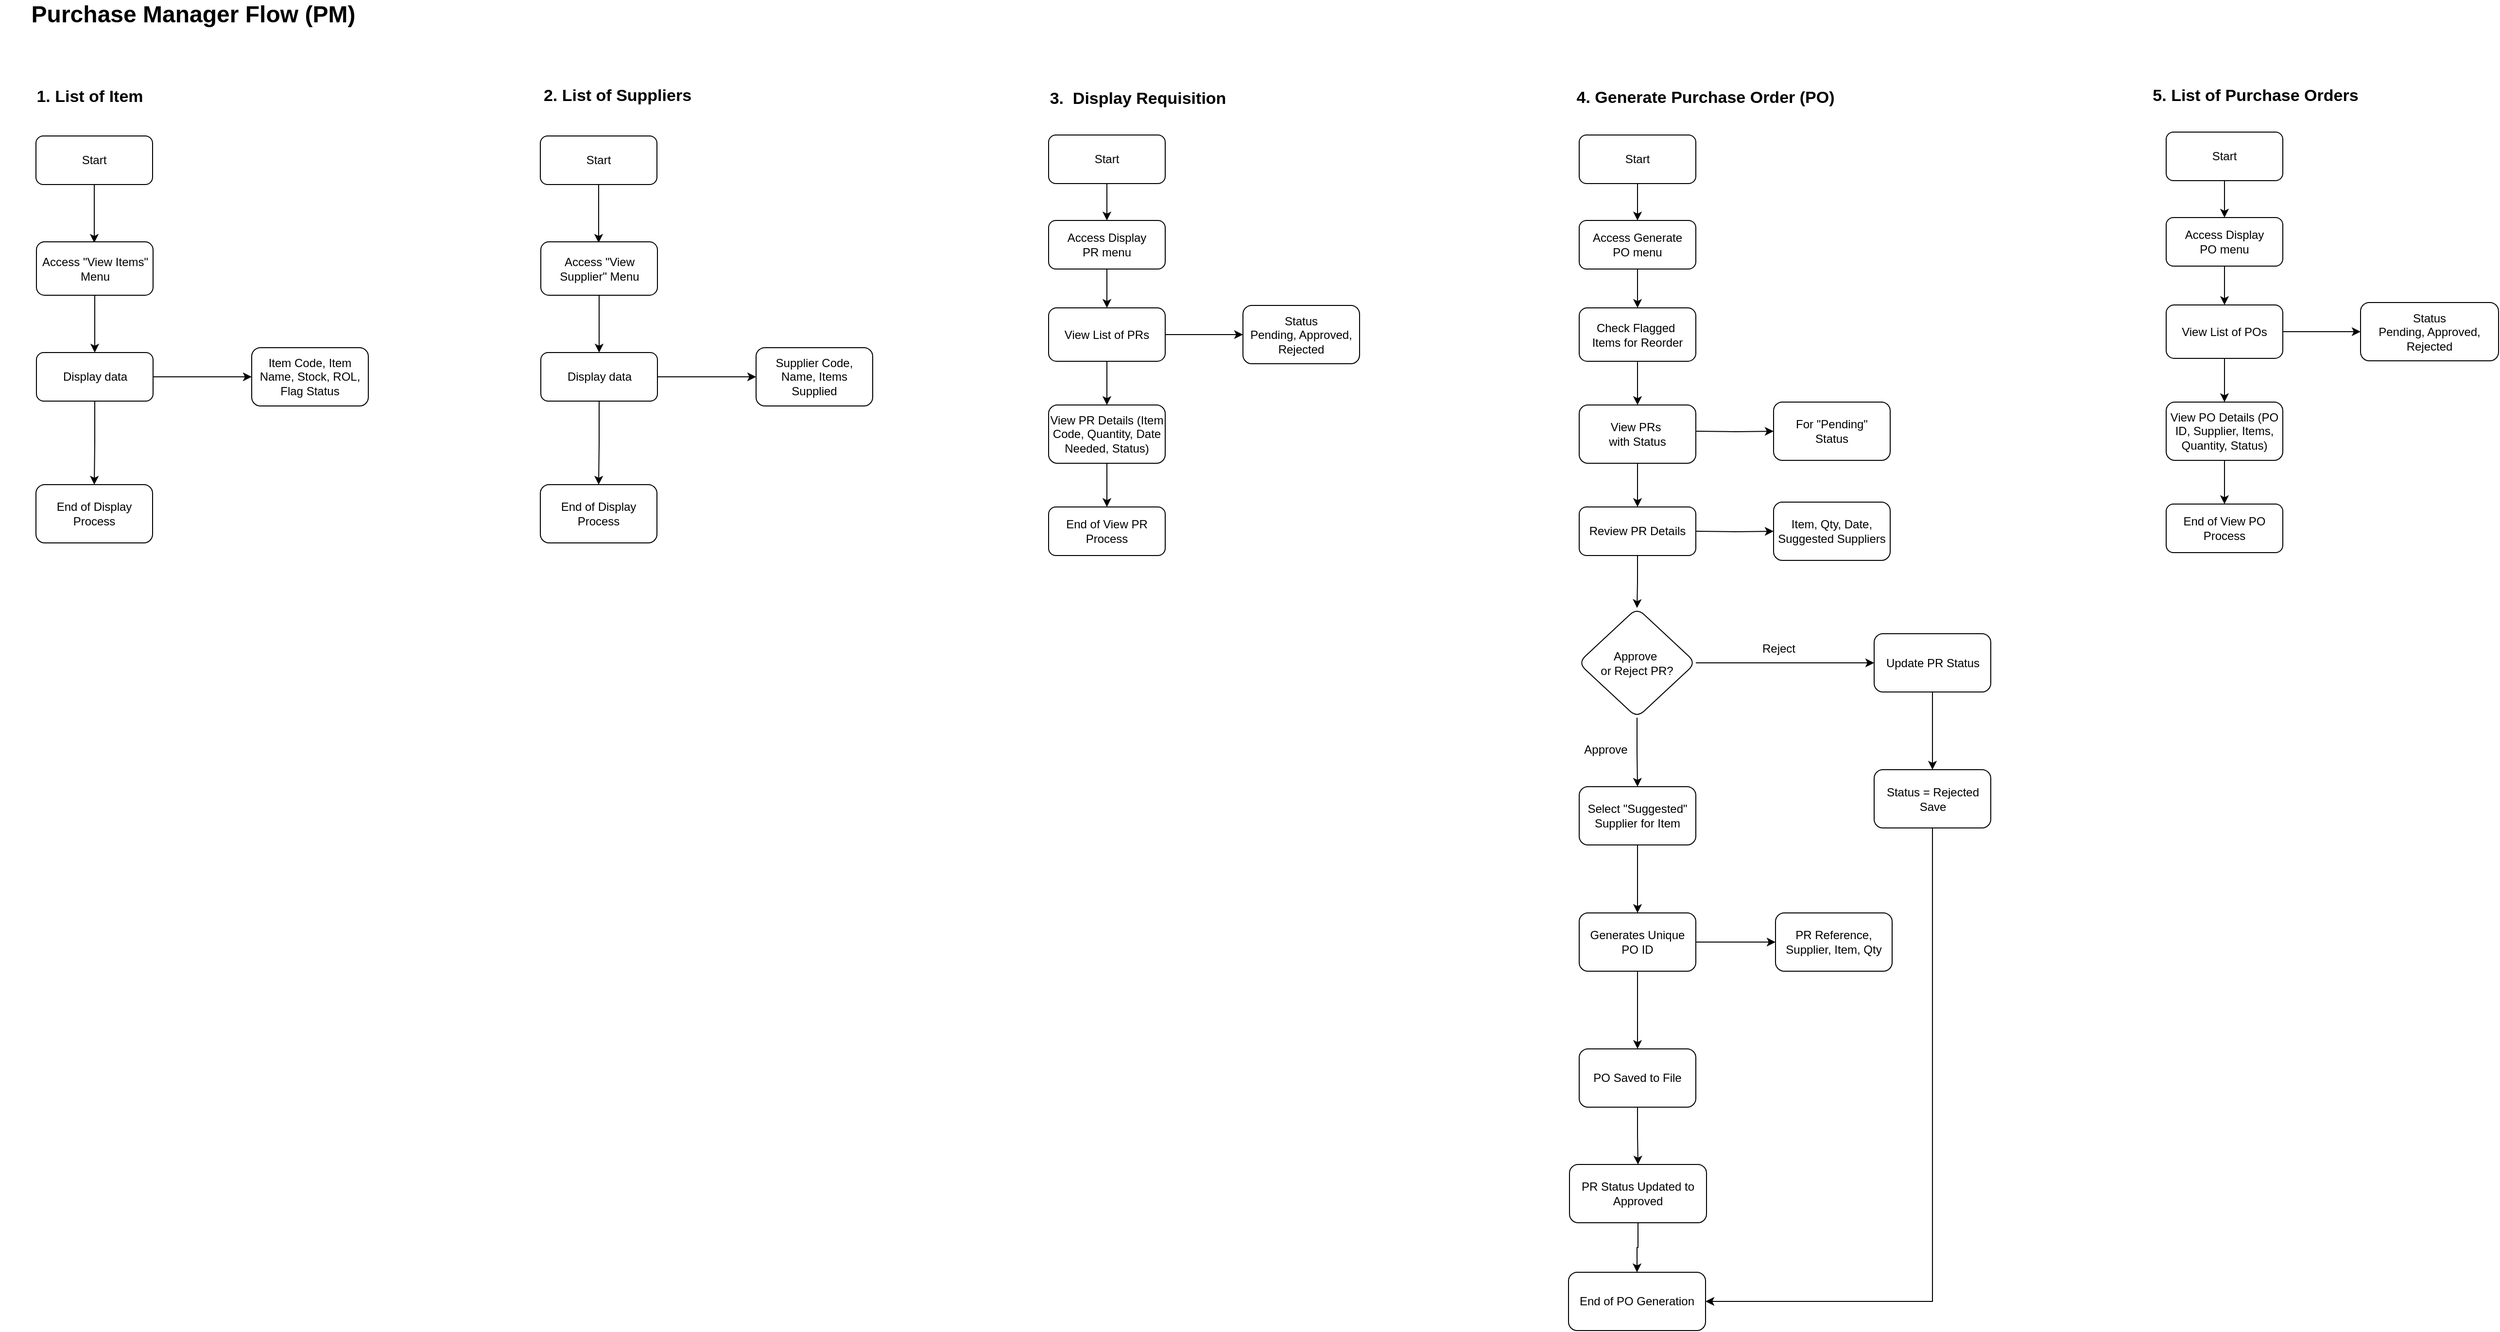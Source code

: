 <mxfile version="26.2.12">
  <diagram id="C5RBs43oDa-KdzZeNtuy" name="Page-1">
    <mxGraphModel dx="5220" dy="2810" grid="1" gridSize="10" guides="1" tooltips="1" connect="1" arrows="1" fold="1" page="1" pageScale="1" pageWidth="827" pageHeight="1169" math="0" shadow="0">
      <root>
        <mxCell id="WIyWlLk6GJQsqaUBKTNV-0" />
        <mxCell id="WIyWlLk6GJQsqaUBKTNV-1" parent="WIyWlLk6GJQsqaUBKTNV-0" />
        <mxCell id="x_ATvIhpHw68w2vjda5t-119" value="Purchase Manager Flow (PM)" style="text;html=1;align=center;verticalAlign=middle;whiteSpace=wrap;rounded=0;fontSize=24;fontStyle=1" vertex="1" parent="WIyWlLk6GJQsqaUBKTNV-1">
          <mxGeometry x="56" y="50" width="374" height="30" as="geometry" />
        </mxCell>
        <mxCell id="x_ATvIhpHw68w2vjda5t-120" value="1. List of Item" style="text;html=1;align=center;verticalAlign=middle;whiteSpace=wrap;rounded=0;fontSize=17;fontStyle=1" vertex="1" parent="WIyWlLk6GJQsqaUBKTNV-1">
          <mxGeometry x="44" y="135" width="185" height="30" as="geometry" />
        </mxCell>
        <mxCell id="x_ATvIhpHw68w2vjda5t-121" value="" style="edgeStyle=orthogonalEdgeStyle;rounded=0;orthogonalLoop=1;jettySize=auto;html=1;" edge="1" parent="WIyWlLk6GJQsqaUBKTNV-1" source="x_ATvIhpHw68w2vjda5t-122">
          <mxGeometry relative="1" as="geometry">
            <mxPoint x="141.0" y="300.0" as="targetPoint" />
          </mxGeometry>
        </mxCell>
        <mxCell id="x_ATvIhpHw68w2vjda5t-122" value="Start" style="rounded=1;whiteSpace=wrap;html=1;" vertex="1" parent="WIyWlLk6GJQsqaUBKTNV-1">
          <mxGeometry x="81" y="190" width="120" height="50" as="geometry" />
        </mxCell>
        <mxCell id="x_ATvIhpHw68w2vjda5t-126" value="" style="edgeStyle=orthogonalEdgeStyle;rounded=0;orthogonalLoop=1;jettySize=auto;html=1;" edge="1" parent="WIyWlLk6GJQsqaUBKTNV-1" source="x_ATvIhpHw68w2vjda5t-127" target="x_ATvIhpHw68w2vjda5t-141">
          <mxGeometry relative="1" as="geometry">
            <mxPoint x="141.5" y="454" as="targetPoint" />
          </mxGeometry>
        </mxCell>
        <mxCell id="x_ATvIhpHw68w2vjda5t-127" value="Access &quot;View Items&quot; Menu" style="whiteSpace=wrap;html=1;rounded=1;" vertex="1" parent="WIyWlLk6GJQsqaUBKTNV-1">
          <mxGeometry x="81.5" y="299" width="120" height="55" as="geometry" />
        </mxCell>
        <mxCell id="x_ATvIhpHw68w2vjda5t-140" value="" style="edgeStyle=orthogonalEdgeStyle;rounded=0;orthogonalLoop=1;jettySize=auto;html=1;" edge="1" parent="WIyWlLk6GJQsqaUBKTNV-1" source="x_ATvIhpHw68w2vjda5t-141" target="x_ATvIhpHw68w2vjda5t-142">
          <mxGeometry relative="1" as="geometry" />
        </mxCell>
        <mxCell id="x_ATvIhpHw68w2vjda5t-239" value="" style="edgeStyle=orthogonalEdgeStyle;rounded=0;orthogonalLoop=1;jettySize=auto;html=1;" edge="1" parent="WIyWlLk6GJQsqaUBKTNV-1" source="x_ATvIhpHw68w2vjda5t-141" target="x_ATvIhpHw68w2vjda5t-238">
          <mxGeometry relative="1" as="geometry" />
        </mxCell>
        <mxCell id="x_ATvIhpHw68w2vjda5t-141" value="Display data" style="whiteSpace=wrap;html=1;rounded=1;" vertex="1" parent="WIyWlLk6GJQsqaUBKTNV-1">
          <mxGeometry x="81.5" y="413" width="120" height="50" as="geometry" />
        </mxCell>
        <mxCell id="x_ATvIhpHw68w2vjda5t-142" value="End of Display Process" style="whiteSpace=wrap;html=1;rounded=1;" vertex="1" parent="WIyWlLk6GJQsqaUBKTNV-1">
          <mxGeometry x="81" y="549" width="120" height="60" as="geometry" />
        </mxCell>
        <mxCell id="x_ATvIhpHw68w2vjda5t-143" value="2. List of Suppliers" style="text;html=1;align=center;verticalAlign=middle;whiteSpace=wrap;rounded=0;fontSize=17;fontStyle=1" vertex="1" parent="WIyWlLk6GJQsqaUBKTNV-1">
          <mxGeometry x="587" y="134" width="185" height="30" as="geometry" />
        </mxCell>
        <mxCell id="x_ATvIhpHw68w2vjda5t-191" value="4. Generate Purchase Order (PO)" style="text;html=1;align=center;verticalAlign=middle;whiteSpace=wrap;rounded=0;fontSize=17;fontStyle=1" vertex="1" parent="WIyWlLk6GJQsqaUBKTNV-1">
          <mxGeometry x="1644" y="136" width="310" height="30" as="geometry" />
        </mxCell>
        <mxCell id="x_ATvIhpHw68w2vjda5t-192" value="" style="edgeStyle=orthogonalEdgeStyle;rounded=0;orthogonalLoop=1;jettySize=auto;html=1;" edge="1" parent="WIyWlLk6GJQsqaUBKTNV-1" source="x_ATvIhpHw68w2vjda5t-193" target="x_ATvIhpHw68w2vjda5t-195">
          <mxGeometry relative="1" as="geometry" />
        </mxCell>
        <mxCell id="x_ATvIhpHw68w2vjda5t-193" value="Start" style="rounded=1;whiteSpace=wrap;html=1;" vertex="1" parent="WIyWlLk6GJQsqaUBKTNV-1">
          <mxGeometry x="1669" y="189" width="120" height="50" as="geometry" />
        </mxCell>
        <mxCell id="x_ATvIhpHw68w2vjda5t-194" value="" style="edgeStyle=orthogonalEdgeStyle;rounded=0;orthogonalLoop=1;jettySize=auto;html=1;" edge="1" parent="WIyWlLk6GJQsqaUBKTNV-1" source="x_ATvIhpHw68w2vjda5t-195" target="x_ATvIhpHw68w2vjda5t-197">
          <mxGeometry relative="1" as="geometry" />
        </mxCell>
        <mxCell id="x_ATvIhpHw68w2vjda5t-195" value="Access Generate PO&lt;span style=&quot;background-color: transparent;&quot;&gt;&amp;nbsp;m&lt;/span&gt;&lt;span style=&quot;background-color: transparent;&quot;&gt;enu&lt;/span&gt;" style="whiteSpace=wrap;html=1;rounded=1;" vertex="1" parent="WIyWlLk6GJQsqaUBKTNV-1">
          <mxGeometry x="1669" y="277" width="120" height="50" as="geometry" />
        </mxCell>
        <mxCell id="x_ATvIhpHw68w2vjda5t-196" value="" style="edgeStyle=orthogonalEdgeStyle;rounded=0;orthogonalLoop=1;jettySize=auto;html=1;" edge="1" parent="WIyWlLk6GJQsqaUBKTNV-1" source="x_ATvIhpHw68w2vjda5t-197" target="x_ATvIhpHw68w2vjda5t-199">
          <mxGeometry relative="1" as="geometry" />
        </mxCell>
        <mxCell id="x_ATvIhpHw68w2vjda5t-197" value="Check Flagged&amp;nbsp;&lt;div&gt;Items for Reorder&lt;/div&gt;" style="whiteSpace=wrap;html=1;rounded=1;" vertex="1" parent="WIyWlLk6GJQsqaUBKTNV-1">
          <mxGeometry x="1669" y="367" width="120" height="55" as="geometry" />
        </mxCell>
        <mxCell id="x_ATvIhpHw68w2vjda5t-198" value="" style="edgeStyle=orthogonalEdgeStyle;rounded=0;orthogonalLoop=1;jettySize=auto;html=1;" edge="1" parent="WIyWlLk6GJQsqaUBKTNV-1" source="x_ATvIhpHw68w2vjda5t-199" target="x_ATvIhpHw68w2vjda5t-202">
          <mxGeometry relative="1" as="geometry" />
        </mxCell>
        <mxCell id="x_ATvIhpHw68w2vjda5t-199" value="View PRs&amp;nbsp;&lt;div&gt;with Status&lt;br&gt;&lt;/div&gt;" style="whiteSpace=wrap;html=1;rounded=1;" vertex="1" parent="WIyWlLk6GJQsqaUBKTNV-1">
          <mxGeometry x="1669" y="467" width="120" height="60" as="geometry" />
        </mxCell>
        <mxCell id="x_ATvIhpHw68w2vjda5t-278" value="" style="edgeStyle=orthogonalEdgeStyle;rounded=0;orthogonalLoop=1;jettySize=auto;html=1;" edge="1" parent="WIyWlLk6GJQsqaUBKTNV-1" source="x_ATvIhpHw68w2vjda5t-202" target="x_ATvIhpHw68w2vjda5t-277">
          <mxGeometry relative="1" as="geometry" />
        </mxCell>
        <mxCell id="x_ATvIhpHw68w2vjda5t-202" value="Review PR Details" style="whiteSpace=wrap;html=1;rounded=1;" vertex="1" parent="WIyWlLk6GJQsqaUBKTNV-1">
          <mxGeometry x="1669" y="572" width="120" height="50" as="geometry" />
        </mxCell>
        <mxCell id="x_ATvIhpHw68w2vjda5t-226" value="5. List of Purchase Orders" style="text;html=1;align=center;verticalAlign=middle;whiteSpace=wrap;rounded=0;fontSize=17;fontStyle=1" vertex="1" parent="WIyWlLk6GJQsqaUBKTNV-1">
          <mxGeometry x="2210" y="134" width="310" height="30" as="geometry" />
        </mxCell>
        <mxCell id="x_ATvIhpHw68w2vjda5t-227" value="" style="edgeStyle=orthogonalEdgeStyle;rounded=0;orthogonalLoop=1;jettySize=auto;html=1;" edge="1" parent="WIyWlLk6GJQsqaUBKTNV-1" source="x_ATvIhpHw68w2vjda5t-228" target="x_ATvIhpHw68w2vjda5t-230">
          <mxGeometry relative="1" as="geometry" />
        </mxCell>
        <mxCell id="x_ATvIhpHw68w2vjda5t-228" value="Start" style="rounded=1;whiteSpace=wrap;html=1;" vertex="1" parent="WIyWlLk6GJQsqaUBKTNV-1">
          <mxGeometry x="2273" y="186" width="120" height="50" as="geometry" />
        </mxCell>
        <mxCell id="x_ATvIhpHw68w2vjda5t-229" value="" style="edgeStyle=orthogonalEdgeStyle;rounded=0;orthogonalLoop=1;jettySize=auto;html=1;" edge="1" parent="WIyWlLk6GJQsqaUBKTNV-1" source="x_ATvIhpHw68w2vjda5t-230" target="x_ATvIhpHw68w2vjda5t-233">
          <mxGeometry relative="1" as="geometry" />
        </mxCell>
        <mxCell id="x_ATvIhpHw68w2vjda5t-230" value="Access Display PO&lt;span style=&quot;background-color: transparent;&quot;&gt;&amp;nbsp;m&lt;/span&gt;&lt;span style=&quot;background-color: transparent;&quot;&gt;enu&lt;/span&gt;" style="whiteSpace=wrap;html=1;rounded=1;" vertex="1" parent="WIyWlLk6GJQsqaUBKTNV-1">
          <mxGeometry x="2273" y="274" width="120" height="50" as="geometry" />
        </mxCell>
        <mxCell id="x_ATvIhpHw68w2vjda5t-231" value="" style="edgeStyle=orthogonalEdgeStyle;rounded=0;orthogonalLoop=1;jettySize=auto;html=1;" edge="1" parent="WIyWlLk6GJQsqaUBKTNV-1" source="x_ATvIhpHw68w2vjda5t-233" target="x_ATvIhpHw68w2vjda5t-235">
          <mxGeometry relative="1" as="geometry" />
        </mxCell>
        <mxCell id="x_ATvIhpHw68w2vjda5t-232" value="" style="edgeStyle=orthogonalEdgeStyle;rounded=0;orthogonalLoop=1;jettySize=auto;html=1;" edge="1" parent="WIyWlLk6GJQsqaUBKTNV-1" source="x_ATvIhpHw68w2vjda5t-233" target="x_ATvIhpHw68w2vjda5t-237">
          <mxGeometry relative="1" as="geometry" />
        </mxCell>
        <mxCell id="x_ATvIhpHw68w2vjda5t-233" value="View List of POs" style="whiteSpace=wrap;html=1;rounded=1;" vertex="1" parent="WIyWlLk6GJQsqaUBKTNV-1">
          <mxGeometry x="2273" y="364" width="120" height="55" as="geometry" />
        </mxCell>
        <mxCell id="x_ATvIhpHw68w2vjda5t-234" value="" style="edgeStyle=orthogonalEdgeStyle;rounded=0;orthogonalLoop=1;jettySize=auto;html=1;" edge="1" parent="WIyWlLk6GJQsqaUBKTNV-1" source="x_ATvIhpHw68w2vjda5t-235" target="x_ATvIhpHw68w2vjda5t-236">
          <mxGeometry relative="1" as="geometry" />
        </mxCell>
        <mxCell id="x_ATvIhpHw68w2vjda5t-235" value="View PO Details (PO ID, Supplier, Items, Quantity, Status)" style="whiteSpace=wrap;html=1;rounded=1;" vertex="1" parent="WIyWlLk6GJQsqaUBKTNV-1">
          <mxGeometry x="2273" y="464" width="120" height="60" as="geometry" />
        </mxCell>
        <mxCell id="x_ATvIhpHw68w2vjda5t-236" value="End of View PO Process" style="whiteSpace=wrap;html=1;rounded=1;" vertex="1" parent="WIyWlLk6GJQsqaUBKTNV-1">
          <mxGeometry x="2273" y="569" width="120" height="50" as="geometry" />
        </mxCell>
        <mxCell id="x_ATvIhpHw68w2vjda5t-237" value="Status&lt;div&gt;Pending, Approved, Rejected&lt;br&gt;&lt;/div&gt;" style="whiteSpace=wrap;html=1;rounded=1;" vertex="1" parent="WIyWlLk6GJQsqaUBKTNV-1">
          <mxGeometry x="2473" y="361.5" width="142" height="60" as="geometry" />
        </mxCell>
        <mxCell id="x_ATvIhpHw68w2vjda5t-238" value="Item Code, Item Name, Stock, ROL, Flag Status" style="whiteSpace=wrap;html=1;rounded=1;" vertex="1" parent="WIyWlLk6GJQsqaUBKTNV-1">
          <mxGeometry x="303" y="408" width="120" height="60" as="geometry" />
        </mxCell>
        <mxCell id="x_ATvIhpHw68w2vjda5t-240" value="" style="edgeStyle=orthogonalEdgeStyle;rounded=0;orthogonalLoop=1;jettySize=auto;html=1;" edge="1" parent="WIyWlLk6GJQsqaUBKTNV-1" source="x_ATvIhpHw68w2vjda5t-241">
          <mxGeometry relative="1" as="geometry">
            <mxPoint x="660.0" y="300.0" as="targetPoint" />
          </mxGeometry>
        </mxCell>
        <mxCell id="x_ATvIhpHw68w2vjda5t-241" value="Start" style="rounded=1;whiteSpace=wrap;html=1;" vertex="1" parent="WIyWlLk6GJQsqaUBKTNV-1">
          <mxGeometry x="600" y="190" width="120" height="50" as="geometry" />
        </mxCell>
        <mxCell id="x_ATvIhpHw68w2vjda5t-242" value="" style="edgeStyle=orthogonalEdgeStyle;rounded=0;orthogonalLoop=1;jettySize=auto;html=1;" edge="1" parent="WIyWlLk6GJQsqaUBKTNV-1" source="x_ATvIhpHw68w2vjda5t-243" target="x_ATvIhpHw68w2vjda5t-246">
          <mxGeometry relative="1" as="geometry">
            <mxPoint x="660.5" y="454" as="targetPoint" />
          </mxGeometry>
        </mxCell>
        <mxCell id="x_ATvIhpHw68w2vjda5t-243" value="Access &quot;View Supplier&quot; Menu" style="whiteSpace=wrap;html=1;rounded=1;" vertex="1" parent="WIyWlLk6GJQsqaUBKTNV-1">
          <mxGeometry x="600.5" y="299" width="120" height="55" as="geometry" />
        </mxCell>
        <mxCell id="x_ATvIhpHw68w2vjda5t-244" value="" style="edgeStyle=orthogonalEdgeStyle;rounded=0;orthogonalLoop=1;jettySize=auto;html=1;" edge="1" parent="WIyWlLk6GJQsqaUBKTNV-1" source="x_ATvIhpHw68w2vjda5t-246" target="x_ATvIhpHw68w2vjda5t-247">
          <mxGeometry relative="1" as="geometry" />
        </mxCell>
        <mxCell id="x_ATvIhpHw68w2vjda5t-245" value="" style="edgeStyle=orthogonalEdgeStyle;rounded=0;orthogonalLoop=1;jettySize=auto;html=1;" edge="1" parent="WIyWlLk6GJQsqaUBKTNV-1" source="x_ATvIhpHw68w2vjda5t-246" target="x_ATvIhpHw68w2vjda5t-248">
          <mxGeometry relative="1" as="geometry" />
        </mxCell>
        <mxCell id="x_ATvIhpHw68w2vjda5t-246" value="Display data" style="whiteSpace=wrap;html=1;rounded=1;" vertex="1" parent="WIyWlLk6GJQsqaUBKTNV-1">
          <mxGeometry x="600.5" y="413" width="120" height="50" as="geometry" />
        </mxCell>
        <mxCell id="x_ATvIhpHw68w2vjda5t-247" value="End of Display Process" style="whiteSpace=wrap;html=1;rounded=1;" vertex="1" parent="WIyWlLk6GJQsqaUBKTNV-1">
          <mxGeometry x="600" y="549" width="120" height="60" as="geometry" />
        </mxCell>
        <mxCell id="x_ATvIhpHw68w2vjda5t-248" value="Supplier Code, Name, Items Supplied" style="whiteSpace=wrap;html=1;rounded=1;" vertex="1" parent="WIyWlLk6GJQsqaUBKTNV-1">
          <mxGeometry x="822" y="408" width="120" height="60" as="geometry" />
        </mxCell>
        <mxCell id="x_ATvIhpHw68w2vjda5t-261" value="3.&amp;nbsp; Display Requisition" style="text;html=1;align=center;verticalAlign=middle;whiteSpace=wrap;rounded=0;fontSize=17;fontStyle=1" vertex="1" parent="WIyWlLk6GJQsqaUBKTNV-1">
          <mxGeometry x="1060" y="137" width="310" height="30" as="geometry" />
        </mxCell>
        <mxCell id="x_ATvIhpHw68w2vjda5t-262" value="" style="edgeStyle=orthogonalEdgeStyle;rounded=0;orthogonalLoop=1;jettySize=auto;html=1;" edge="1" parent="WIyWlLk6GJQsqaUBKTNV-1" source="x_ATvIhpHw68w2vjda5t-263" target="x_ATvIhpHw68w2vjda5t-265">
          <mxGeometry relative="1" as="geometry" />
        </mxCell>
        <mxCell id="x_ATvIhpHw68w2vjda5t-263" value="Start" style="rounded=1;whiteSpace=wrap;html=1;" vertex="1" parent="WIyWlLk6GJQsqaUBKTNV-1">
          <mxGeometry x="1123" y="189" width="120" height="50" as="geometry" />
        </mxCell>
        <mxCell id="x_ATvIhpHw68w2vjda5t-264" value="" style="edgeStyle=orthogonalEdgeStyle;rounded=0;orthogonalLoop=1;jettySize=auto;html=1;" edge="1" parent="WIyWlLk6GJQsqaUBKTNV-1" source="x_ATvIhpHw68w2vjda5t-265" target="x_ATvIhpHw68w2vjda5t-268">
          <mxGeometry relative="1" as="geometry" />
        </mxCell>
        <mxCell id="x_ATvIhpHw68w2vjda5t-265" value="Access Display PR&lt;span style=&quot;background-color: transparent;&quot;&gt;&amp;nbsp;m&lt;/span&gt;&lt;span style=&quot;background-color: transparent;&quot;&gt;enu&lt;/span&gt;" style="whiteSpace=wrap;html=1;rounded=1;" vertex="1" parent="WIyWlLk6GJQsqaUBKTNV-1">
          <mxGeometry x="1123" y="277" width="120" height="50" as="geometry" />
        </mxCell>
        <mxCell id="x_ATvIhpHw68w2vjda5t-266" value="" style="edgeStyle=orthogonalEdgeStyle;rounded=0;orthogonalLoop=1;jettySize=auto;html=1;" edge="1" parent="WIyWlLk6GJQsqaUBKTNV-1" source="x_ATvIhpHw68w2vjda5t-268" target="x_ATvIhpHw68w2vjda5t-270">
          <mxGeometry relative="1" as="geometry" />
        </mxCell>
        <mxCell id="x_ATvIhpHw68w2vjda5t-267" value="" style="edgeStyle=orthogonalEdgeStyle;rounded=0;orthogonalLoop=1;jettySize=auto;html=1;" edge="1" parent="WIyWlLk6GJQsqaUBKTNV-1" source="x_ATvIhpHw68w2vjda5t-268" target="x_ATvIhpHw68w2vjda5t-272">
          <mxGeometry relative="1" as="geometry" />
        </mxCell>
        <mxCell id="x_ATvIhpHw68w2vjda5t-268" value="View List of PRs" style="whiteSpace=wrap;html=1;rounded=1;" vertex="1" parent="WIyWlLk6GJQsqaUBKTNV-1">
          <mxGeometry x="1123" y="367" width="120" height="55" as="geometry" />
        </mxCell>
        <mxCell id="x_ATvIhpHw68w2vjda5t-269" value="" style="edgeStyle=orthogonalEdgeStyle;rounded=0;orthogonalLoop=1;jettySize=auto;html=1;" edge="1" parent="WIyWlLk6GJQsqaUBKTNV-1" source="x_ATvIhpHw68w2vjda5t-270" target="x_ATvIhpHw68w2vjda5t-271">
          <mxGeometry relative="1" as="geometry" />
        </mxCell>
        <mxCell id="x_ATvIhpHw68w2vjda5t-270" value="View PR Details (Item Code, Quantity, Date Needed, Status)" style="whiteSpace=wrap;html=1;rounded=1;" vertex="1" parent="WIyWlLk6GJQsqaUBKTNV-1">
          <mxGeometry x="1123" y="467" width="120" height="60" as="geometry" />
        </mxCell>
        <mxCell id="x_ATvIhpHw68w2vjda5t-271" value="End of View PR Process" style="whiteSpace=wrap;html=1;rounded=1;" vertex="1" parent="WIyWlLk6GJQsqaUBKTNV-1">
          <mxGeometry x="1123" y="572" width="120" height="50" as="geometry" />
        </mxCell>
        <mxCell id="x_ATvIhpHw68w2vjda5t-272" value="Status&lt;div&gt;Pending, Approved, Rejected&lt;br&gt;&lt;/div&gt;" style="whiteSpace=wrap;html=1;rounded=1;" vertex="1" parent="WIyWlLk6GJQsqaUBKTNV-1">
          <mxGeometry x="1323" y="364.5" width="120" height="60" as="geometry" />
        </mxCell>
        <mxCell id="x_ATvIhpHw68w2vjda5t-273" value="" style="edgeStyle=orthogonalEdgeStyle;rounded=0;orthogonalLoop=1;jettySize=auto;html=1;" edge="1" parent="WIyWlLk6GJQsqaUBKTNV-1" target="x_ATvIhpHw68w2vjda5t-274">
          <mxGeometry relative="1" as="geometry">
            <mxPoint x="1789" y="494" as="sourcePoint" />
          </mxGeometry>
        </mxCell>
        <mxCell id="x_ATvIhpHw68w2vjda5t-274" value="For &quot;Pending&quot;&lt;div&gt;Status&lt;/div&gt;" style="whiteSpace=wrap;html=1;rounded=1;" vertex="1" parent="WIyWlLk6GJQsqaUBKTNV-1">
          <mxGeometry x="1869" y="464" width="120" height="60" as="geometry" />
        </mxCell>
        <mxCell id="x_ATvIhpHw68w2vjda5t-275" value="" style="edgeStyle=orthogonalEdgeStyle;rounded=0;orthogonalLoop=1;jettySize=auto;html=1;" edge="1" parent="WIyWlLk6GJQsqaUBKTNV-1" target="x_ATvIhpHw68w2vjda5t-276">
          <mxGeometry relative="1" as="geometry">
            <mxPoint x="1789" y="597" as="sourcePoint" />
          </mxGeometry>
        </mxCell>
        <mxCell id="x_ATvIhpHw68w2vjda5t-276" value="Item, Qty, Date, Suggested Suppliers" style="whiteSpace=wrap;html=1;rounded=1;" vertex="1" parent="WIyWlLk6GJQsqaUBKTNV-1">
          <mxGeometry x="1869" y="567" width="120" height="60" as="geometry" />
        </mxCell>
        <mxCell id="x_ATvIhpHw68w2vjda5t-280" value="" style="edgeStyle=orthogonalEdgeStyle;rounded=0;orthogonalLoop=1;jettySize=auto;html=1;" edge="1" parent="WIyWlLk6GJQsqaUBKTNV-1" source="x_ATvIhpHw68w2vjda5t-277" target="x_ATvIhpHw68w2vjda5t-279">
          <mxGeometry relative="1" as="geometry" />
        </mxCell>
        <mxCell id="x_ATvIhpHw68w2vjda5t-285" value="" style="edgeStyle=orthogonalEdgeStyle;rounded=0;orthogonalLoop=1;jettySize=auto;html=1;" edge="1" parent="WIyWlLk6GJQsqaUBKTNV-1" source="x_ATvIhpHw68w2vjda5t-277" target="x_ATvIhpHw68w2vjda5t-284">
          <mxGeometry relative="1" as="geometry" />
        </mxCell>
        <mxCell id="x_ATvIhpHw68w2vjda5t-277" value="Approve&amp;nbsp;&lt;div&gt;or Reject PR?&lt;/div&gt;" style="rhombus;whiteSpace=wrap;html=1;rounded=1;" vertex="1" parent="WIyWlLk6GJQsqaUBKTNV-1">
          <mxGeometry x="1668" y="676" width="121" height="113" as="geometry" />
        </mxCell>
        <mxCell id="x_ATvIhpHw68w2vjda5t-282" value="" style="edgeStyle=orthogonalEdgeStyle;rounded=0;orthogonalLoop=1;jettySize=auto;html=1;" edge="1" parent="WIyWlLk6GJQsqaUBKTNV-1" source="x_ATvIhpHw68w2vjda5t-279" target="x_ATvIhpHw68w2vjda5t-281">
          <mxGeometry relative="1" as="geometry" />
        </mxCell>
        <mxCell id="x_ATvIhpHw68w2vjda5t-279" value="Update PR Status" style="whiteSpace=wrap;html=1;rounded=1;" vertex="1" parent="WIyWlLk6GJQsqaUBKTNV-1">
          <mxGeometry x="1972.5" y="702.5" width="120" height="60" as="geometry" />
        </mxCell>
        <mxCell id="x_ATvIhpHw68w2vjda5t-299" style="edgeStyle=orthogonalEdgeStyle;rounded=0;orthogonalLoop=1;jettySize=auto;html=1;entryX=1;entryY=0.5;entryDx=0;entryDy=0;" edge="1" parent="WIyWlLk6GJQsqaUBKTNV-1" source="x_ATvIhpHw68w2vjda5t-281" target="x_ATvIhpHw68w2vjda5t-297">
          <mxGeometry relative="1" as="geometry">
            <Array as="points">
              <mxPoint x="2033" y="1390" />
            </Array>
          </mxGeometry>
        </mxCell>
        <mxCell id="x_ATvIhpHw68w2vjda5t-281" value="Status = Rejected&lt;div&gt;Save&lt;/div&gt;" style="whiteSpace=wrap;html=1;rounded=1;" vertex="1" parent="WIyWlLk6GJQsqaUBKTNV-1">
          <mxGeometry x="1972.5" y="842.5" width="120" height="60" as="geometry" />
        </mxCell>
        <mxCell id="x_ATvIhpHw68w2vjda5t-283" value="Reject" style="text;html=1;align=center;verticalAlign=middle;resizable=0;points=[];autosize=1;strokeColor=none;fillColor=none;" vertex="1" parent="WIyWlLk6GJQsqaUBKTNV-1">
          <mxGeometry x="1844" y="702.5" width="60" height="30" as="geometry" />
        </mxCell>
        <mxCell id="x_ATvIhpHw68w2vjda5t-288" value="" style="edgeStyle=orthogonalEdgeStyle;rounded=0;orthogonalLoop=1;jettySize=auto;html=1;" edge="1" parent="WIyWlLk6GJQsqaUBKTNV-1" source="x_ATvIhpHw68w2vjda5t-284" target="x_ATvIhpHw68w2vjda5t-287">
          <mxGeometry relative="1" as="geometry" />
        </mxCell>
        <mxCell id="x_ATvIhpHw68w2vjda5t-284" value="Select &quot;Suggested&quot; Supplier for Item" style="whiteSpace=wrap;html=1;rounded=1;" vertex="1" parent="WIyWlLk6GJQsqaUBKTNV-1">
          <mxGeometry x="1669" y="860" width="120" height="60" as="geometry" />
        </mxCell>
        <mxCell id="x_ATvIhpHw68w2vjda5t-286" value="Approve" style="text;html=1;align=center;verticalAlign=middle;resizable=0;points=[];autosize=1;strokeColor=none;fillColor=none;" vertex="1" parent="WIyWlLk6GJQsqaUBKTNV-1">
          <mxGeometry x="1661" y="807" width="70" height="30" as="geometry" />
        </mxCell>
        <mxCell id="x_ATvIhpHw68w2vjda5t-290" value="" style="edgeStyle=orthogonalEdgeStyle;rounded=0;orthogonalLoop=1;jettySize=auto;html=1;" edge="1" parent="WIyWlLk6GJQsqaUBKTNV-1" source="x_ATvIhpHw68w2vjda5t-287" target="x_ATvIhpHw68w2vjda5t-289">
          <mxGeometry relative="1" as="geometry" />
        </mxCell>
        <mxCell id="x_ATvIhpHw68w2vjda5t-292" value="" style="edgeStyle=orthogonalEdgeStyle;rounded=0;orthogonalLoop=1;jettySize=auto;html=1;" edge="1" parent="WIyWlLk6GJQsqaUBKTNV-1" source="x_ATvIhpHw68w2vjda5t-287" target="x_ATvIhpHw68w2vjda5t-291">
          <mxGeometry relative="1" as="geometry" />
        </mxCell>
        <mxCell id="x_ATvIhpHw68w2vjda5t-287" value="Generates Unique PO ID" style="whiteSpace=wrap;html=1;rounded=1;" vertex="1" parent="WIyWlLk6GJQsqaUBKTNV-1">
          <mxGeometry x="1669" y="990" width="120" height="60" as="geometry" />
        </mxCell>
        <mxCell id="x_ATvIhpHw68w2vjda5t-289" value="PR Reference, Supplier, Item, Qty" style="whiteSpace=wrap;html=1;rounded=1;" vertex="1" parent="WIyWlLk6GJQsqaUBKTNV-1">
          <mxGeometry x="1871" y="990" width="120" height="60" as="geometry" />
        </mxCell>
        <mxCell id="x_ATvIhpHw68w2vjda5t-296" value="" style="edgeStyle=orthogonalEdgeStyle;rounded=0;orthogonalLoop=1;jettySize=auto;html=1;" edge="1" parent="WIyWlLk6GJQsqaUBKTNV-1" source="x_ATvIhpHw68w2vjda5t-291" target="x_ATvIhpHw68w2vjda5t-295">
          <mxGeometry relative="1" as="geometry" />
        </mxCell>
        <mxCell id="x_ATvIhpHw68w2vjda5t-291" value="PO Saved to File" style="whiteSpace=wrap;html=1;rounded=1;" vertex="1" parent="WIyWlLk6GJQsqaUBKTNV-1">
          <mxGeometry x="1669" y="1130" width="120" height="60" as="geometry" />
        </mxCell>
        <mxCell id="x_ATvIhpHw68w2vjda5t-298" value="" style="edgeStyle=orthogonalEdgeStyle;rounded=0;orthogonalLoop=1;jettySize=auto;html=1;" edge="1" parent="WIyWlLk6GJQsqaUBKTNV-1" source="x_ATvIhpHw68w2vjda5t-295" target="x_ATvIhpHw68w2vjda5t-297">
          <mxGeometry relative="1" as="geometry" />
        </mxCell>
        <mxCell id="x_ATvIhpHw68w2vjda5t-295" value="PR Status Updated to Approved" style="whiteSpace=wrap;html=1;rounded=1;" vertex="1" parent="WIyWlLk6GJQsqaUBKTNV-1">
          <mxGeometry x="1659" y="1249" width="141" height="60" as="geometry" />
        </mxCell>
        <mxCell id="x_ATvIhpHw68w2vjda5t-297" value="End of PO Generation" style="whiteSpace=wrap;html=1;rounded=1;" vertex="1" parent="WIyWlLk6GJQsqaUBKTNV-1">
          <mxGeometry x="1658" y="1360" width="141" height="60" as="geometry" />
        </mxCell>
      </root>
    </mxGraphModel>
  </diagram>
</mxfile>
